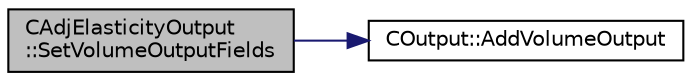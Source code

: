 digraph "CAdjElasticityOutput::SetVolumeOutputFields"
{
 // LATEX_PDF_SIZE
  edge [fontname="Helvetica",fontsize="10",labelfontname="Helvetica",labelfontsize="10"];
  node [fontname="Helvetica",fontsize="10",shape=record];
  rankdir="LR";
  Node1 [label="CAdjElasticityOutput\l::SetVolumeOutputFields",height=0.2,width=0.4,color="black", fillcolor="grey75", style="filled", fontcolor="black",tooltip="Set the available volume output fields."];
  Node1 -> Node2 [color="midnightblue",fontsize="10",style="solid",fontname="Helvetica"];
  Node2 [label="COutput::AddVolumeOutput",height=0.2,width=0.4,color="black", fillcolor="white", style="filled",URL="$classCOutput.html#a964554201e1364eaf81a462e9ada48e3",tooltip="Add a new field to the volume output."];
}
